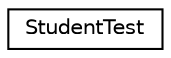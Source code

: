 digraph "Иерархия классов. Графический вид."
{
  edge [fontname="Helvetica",fontsize="10",labelfontname="Helvetica",labelfontsize="10"];
  node [fontname="Helvetica",fontsize="10",shape=record];
  rankdir="LR";
  Node0 [label="StudentTest",height=0.2,width=0.4,color="black", fillcolor="white", style="filled",URL="$class_i_e_p_1_1_structures_1_1_student_test.html",tooltip="Класс описывающий сущность результатов теста "];
}
